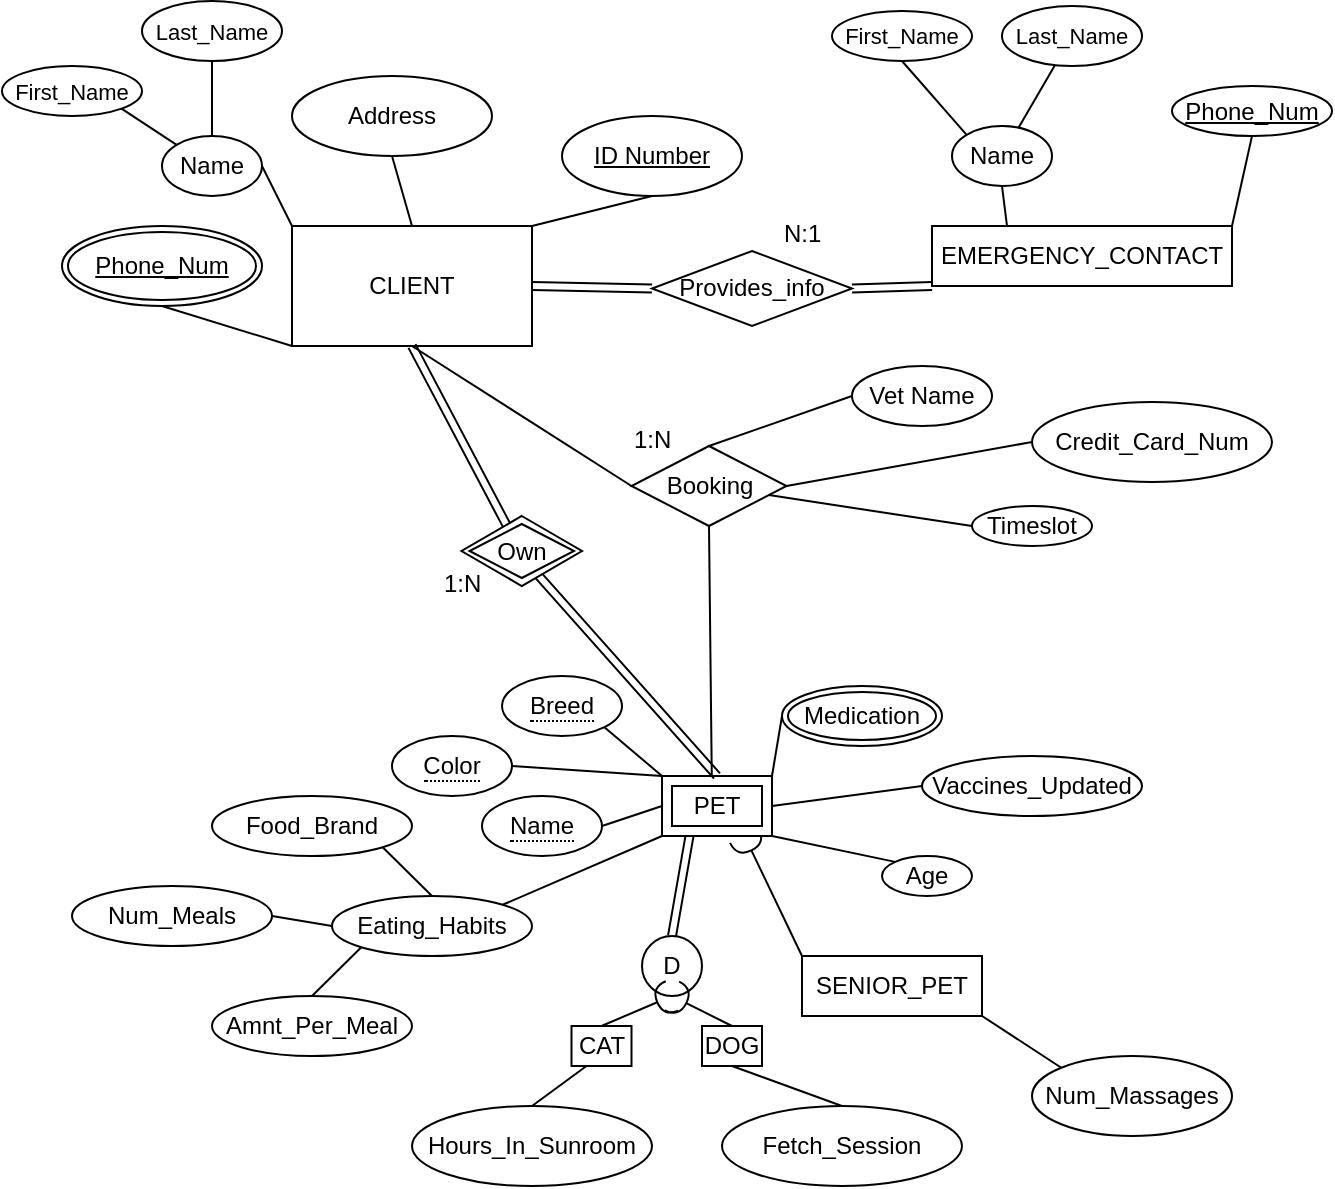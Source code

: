 <mxfile>
    <diagram id="pG3ar79h7M-jeArTsipy" name="Page-1">
        <mxGraphModel dx="895" dy="741" grid="1" gridSize="10" guides="1" tooltips="1" connect="1" arrows="1" fold="1" page="1" pageScale="1" pageWidth="850" pageHeight="1100" math="0" shadow="0">
            <root>
                <mxCell id="0"/>
                <mxCell id="1" parent="0"/>
                <mxCell id="2" value="CLIENT" style="rounded=0;whiteSpace=wrap;html=1;" parent="1" vertex="1">
                    <mxGeometry x="255" y="235" width="120" height="60" as="geometry"/>
                </mxCell>
                <mxCell id="4" value="&lt;u&gt;ID Number&lt;/u&gt;" style="ellipse;whiteSpace=wrap;html=1;" parent="1" vertex="1">
                    <mxGeometry x="390" y="180" width="90" height="40" as="geometry"/>
                </mxCell>
                <mxCell id="5" value="" style="endArrow=none;html=1;exitX=1;exitY=0;exitDx=0;exitDy=0;entryX=0.5;entryY=1;entryDx=0;entryDy=0;" parent="1" source="2" target="4" edge="1">
                    <mxGeometry width="50" height="50" relative="1" as="geometry">
                        <mxPoint x="475" y="525" as="sourcePoint"/>
                        <mxPoint x="525" y="475" as="targetPoint"/>
                    </mxGeometry>
                </mxCell>
                <mxCell id="122" style="edgeStyle=none;shape=link;rounded=1;html=1;exitX=0.5;exitY=0;exitDx=0;exitDy=0;entryX=0.25;entryY=1;entryDx=0;entryDy=0;labelBackgroundColor=default;strokeColor=default;fontFamily=Helvetica;fontSize=11;fontColor=default;endArrow=none;endFill=0;" edge="1" parent="1" source="7" target="68">
                    <mxGeometry relative="1" as="geometry"/>
                </mxCell>
                <mxCell id="7" value="D" style="ellipse;whiteSpace=wrap;html=1;aspect=fixed;" parent="1" vertex="1">
                    <mxGeometry x="430" y="590" width="30" height="30" as="geometry"/>
                </mxCell>
                <mxCell id="11" value="CAT" style="rounded=0;whiteSpace=wrap;html=1;" parent="1" vertex="1">
                    <mxGeometry x="394.75" y="635" width="30" height="20" as="geometry"/>
                </mxCell>
                <mxCell id="12" value="DOG" style="rounded=0;whiteSpace=wrap;html=1;" parent="1" vertex="1">
                    <mxGeometry x="460" y="635" width="30" height="20" as="geometry"/>
                </mxCell>
                <mxCell id="14" value="" style="endArrow=halfCircle;html=1;exitX=0.5;exitY=0;exitDx=0;exitDy=0;entryX=0.5;entryY=1;entryDx=0;entryDy=0;endFill=0;" parent="1" source="12" target="7" edge="1">
                    <mxGeometry width="50" height="50" relative="1" as="geometry">
                        <mxPoint x="690" y="580" as="sourcePoint"/>
                        <mxPoint x="740" y="530" as="targetPoint"/>
                    </mxGeometry>
                </mxCell>
                <mxCell id="15" value="" style="endArrow=halfCircle;html=1;exitX=0.5;exitY=0;exitDx=0;exitDy=0;entryX=0.5;entryY=1;entryDx=0;entryDy=0;endFill=0;" parent="1" source="11" target="7" edge="1">
                    <mxGeometry width="50" height="50" relative="1" as="geometry">
                        <mxPoint x="510" y="550" as="sourcePoint"/>
                        <mxPoint x="560" y="500" as="targetPoint"/>
                    </mxGeometry>
                </mxCell>
                <mxCell id="17" value="" style="endArrow=none;html=1;strokeColor=default;entryX=0.5;entryY=1;entryDx=0;entryDy=0;exitX=0.5;exitY=0;exitDx=0;exitDy=0;" parent="1" source="21" target="12" edge="1">
                    <mxGeometry width="50" height="50" relative="1" as="geometry">
                        <mxPoint x="480" y="710" as="sourcePoint"/>
                        <mxPoint x="500" y="750" as="targetPoint"/>
                    </mxGeometry>
                </mxCell>
                <mxCell id="119" style="edgeStyle=none;html=1;exitX=0;exitY=0;exitDx=0;exitDy=0;endArrow=halfCircle;endFill=0;entryX=0.75;entryY=1;entryDx=0;entryDy=0;" edge="1" parent="1" source="20" target="68">
                    <mxGeometry relative="1" as="geometry">
                        <mxPoint x="495" y="565" as="targetPoint"/>
                    </mxGeometry>
                </mxCell>
                <mxCell id="20" value="SENIOR_PET" style="rounded=0;whiteSpace=wrap;html=1;" parent="1" vertex="1">
                    <mxGeometry x="510" y="600" width="90" height="30" as="geometry"/>
                </mxCell>
                <mxCell id="21" value="Fetch_Session" style="ellipse;whiteSpace=wrap;html=1;" parent="1" vertex="1">
                    <mxGeometry x="470" y="675" width="120" height="40" as="geometry"/>
                </mxCell>
                <mxCell id="121" style="edgeStyle=none;shape=connector;rounded=1;html=1;exitX=0.5;exitY=0;exitDx=0;exitDy=0;entryX=0.25;entryY=1;entryDx=0;entryDy=0;labelBackgroundColor=default;strokeColor=default;fontFamily=Helvetica;fontSize=11;fontColor=default;endArrow=none;endFill=0;" edge="1" parent="1" source="26" target="11">
                    <mxGeometry relative="1" as="geometry"/>
                </mxCell>
                <mxCell id="26" value="Hours_In_Sunroom" style="ellipse;whiteSpace=wrap;html=1;" parent="1" vertex="1">
                    <mxGeometry x="315" y="675" width="120" height="40" as="geometry"/>
                </mxCell>
                <mxCell id="34" value="EMERGENCY_CONTACT" style="rounded=0;whiteSpace=wrap;html=1;" parent="1" vertex="1">
                    <mxGeometry x="575" y="235" width="150" height="30" as="geometry"/>
                </mxCell>
                <mxCell id="35" value="Name" style="ellipse;whiteSpace=wrap;html=1;" parent="1" vertex="1">
                    <mxGeometry x="585" y="185" width="50" height="30" as="geometry"/>
                </mxCell>
                <mxCell id="36" value="&lt;u&gt;Phone_Num&lt;/u&gt;" style="ellipse;whiteSpace=wrap;html=1;" parent="1" vertex="1">
                    <mxGeometry x="695" y="165" width="80" height="25" as="geometry"/>
                </mxCell>
                <mxCell id="37" value="" style="endArrow=none;html=1;strokeColor=default;entryX=0.25;entryY=0;entryDx=0;entryDy=0;exitX=0.5;exitY=1;exitDx=0;exitDy=0;" parent="1" source="35" target="34" edge="1">
                    <mxGeometry width="50" height="50" relative="1" as="geometry">
                        <mxPoint x="475" y="405" as="sourcePoint"/>
                        <mxPoint x="525" y="355" as="targetPoint"/>
                    </mxGeometry>
                </mxCell>
                <mxCell id="38" value="" style="endArrow=none;html=1;strokeColor=default;entryX=1;entryY=0;entryDx=0;entryDy=0;exitX=0.5;exitY=1;exitDx=0;exitDy=0;" parent="1" source="36" target="34" edge="1">
                    <mxGeometry width="50" height="50" relative="1" as="geometry">
                        <mxPoint x="475" y="405" as="sourcePoint"/>
                        <mxPoint x="525" y="355" as="targetPoint"/>
                    </mxGeometry>
                </mxCell>
                <mxCell id="39" value="Name" style="ellipse;whiteSpace=wrap;html=1;" parent="1" vertex="1">
                    <mxGeometry x="190" y="190" width="50" height="30" as="geometry"/>
                </mxCell>
                <mxCell id="40" value="" style="endArrow=none;html=1;strokeColor=default;exitX=0;exitY=0;exitDx=0;exitDy=0;entryX=1;entryY=0.5;entryDx=0;entryDy=0;" parent="1" source="2" target="39" edge="1">
                    <mxGeometry width="50" height="50" relative="1" as="geometry">
                        <mxPoint x="475" y="405" as="sourcePoint"/>
                        <mxPoint x="525" y="355" as="targetPoint"/>
                    </mxGeometry>
                </mxCell>
                <mxCell id="42" value="" style="endArrow=none;html=1;strokeColor=default;entryX=0.5;entryY=1;entryDx=0;entryDy=0;exitX=0;exitY=1;exitDx=0;exitDy=0;" parent="1" source="2" target="57" edge="1">
                    <mxGeometry width="50" height="50" relative="1" as="geometry">
                        <mxPoint x="185" y="290" as="sourcePoint"/>
                        <mxPoint x="220.638" y="285.536" as="targetPoint"/>
                    </mxGeometry>
                </mxCell>
                <mxCell id="45" value="" style="endArrow=none;html=1;strokeColor=default;exitX=0.5;exitY=0;exitDx=0;exitDy=0;entryX=0.5;entryY=1;entryDx=0;entryDy=0;" parent="1" target="112" edge="1">
                    <mxGeometry width="50" height="50" relative="1" as="geometry">
                        <mxPoint x="465" y="520" as="sourcePoint"/>
                        <mxPoint x="465" y="385" as="targetPoint"/>
                    </mxGeometry>
                </mxCell>
                <mxCell id="46" value="" style="endArrow=none;html=1;strokeColor=default;exitX=0;exitY=0.5;exitDx=0;exitDy=0;entryX=0.5;entryY=1;entryDx=0;entryDy=0;" parent="1" source="112" target="2" edge="1">
                    <mxGeometry width="50" height="50" relative="1" as="geometry">
                        <mxPoint x="420" y="370" as="sourcePoint"/>
                        <mxPoint x="525" y="355" as="targetPoint"/>
                    </mxGeometry>
                </mxCell>
                <mxCell id="52" value="Provides_info" style="rhombus;whiteSpace=wrap;html=1;" parent="1" vertex="1">
                    <mxGeometry x="435" y="247.5" width="100" height="37.5" as="geometry"/>
                </mxCell>
                <mxCell id="53" value="" style="endArrow=none;html=1;strokeColor=default;exitX=1;exitY=0.5;exitDx=0;exitDy=0;entryX=0;entryY=1;entryDx=0;entryDy=0;shape=link;" parent="1" source="52" target="34" edge="1">
                    <mxGeometry width="50" height="50" relative="1" as="geometry">
                        <mxPoint x="475" y="405" as="sourcePoint"/>
                        <mxPoint x="525" y="355" as="targetPoint"/>
                    </mxGeometry>
                </mxCell>
                <mxCell id="54" value="" style="endArrow=none;html=1;strokeColor=default;exitX=1;exitY=0.5;exitDx=0;exitDy=0;entryX=0;entryY=0.5;entryDx=0;entryDy=0;shape=link;" parent="1" source="2" target="52" edge="1">
                    <mxGeometry width="50" height="50" relative="1" as="geometry">
                        <mxPoint x="455" y="315" as="sourcePoint"/>
                        <mxPoint x="505" y="315" as="targetPoint"/>
                    </mxGeometry>
                </mxCell>
                <mxCell id="55" value="Credit_Card_Num" style="ellipse;whiteSpace=wrap;html=1;" parent="1" vertex="1">
                    <mxGeometry x="625" y="323" width="120" height="40" as="geometry"/>
                </mxCell>
                <mxCell id="56" value="" style="endArrow=none;html=1;strokeColor=default;entryX=0;entryY=0.5;entryDx=0;entryDy=0;exitX=1;exitY=0.5;exitDx=0;exitDy=0;" parent="1" source="112" target="55" edge="1">
                    <mxGeometry width="50" height="50" relative="1" as="geometry">
                        <mxPoint x="510" y="370" as="sourcePoint"/>
                        <mxPoint x="600" y="360" as="targetPoint"/>
                    </mxGeometry>
                </mxCell>
                <mxCell id="57" value="&lt;u&gt;Phone_Num&lt;/u&gt;" style="ellipse;shape=doubleEllipse;margin=3;whiteSpace=wrap;html=1;align=center;" parent="1" vertex="1">
                    <mxGeometry x="140" y="235" width="100" height="40" as="geometry"/>
                </mxCell>
                <mxCell id="67" style="edgeStyle=none;html=1;exitX=0;exitY=0.5;exitDx=0;exitDy=0;entryX=1;entryY=0;entryDx=0;entryDy=0;strokeColor=default;endArrow=none;endFill=0;" parent="1" source="63" target="68" edge="1">
                    <mxGeometry relative="1" as="geometry">
                        <mxPoint x="490" y="520" as="targetPoint"/>
                    </mxGeometry>
                </mxCell>
                <mxCell id="63" value="Medication" style="ellipse;shape=doubleEllipse;margin=3;whiteSpace=wrap;html=1;align=center;" parent="1" vertex="1">
                    <mxGeometry x="500" y="465" width="80" height="30" as="geometry"/>
                </mxCell>
                <mxCell id="66" style="edgeStyle=none;html=1;exitX=0;exitY=0.5;exitDx=0;exitDy=0;entryX=1;entryY=0.5;entryDx=0;entryDy=0;strokeColor=default;endArrow=none;endFill=0;" parent="1" source="65" target="68" edge="1">
                    <mxGeometry relative="1" as="geometry">
                        <mxPoint x="490" y="530" as="targetPoint"/>
                    </mxGeometry>
                </mxCell>
                <mxCell id="65" value="Vaccines_Updated" style="ellipse;whiteSpace=wrap;html=1;align=center;" parent="1" vertex="1">
                    <mxGeometry x="570" y="500" width="110" height="30" as="geometry"/>
                </mxCell>
                <mxCell id="68" value="PET" style="shape=ext;margin=3;double=1;whiteSpace=wrap;html=1;align=center;" parent="1" vertex="1">
                    <mxGeometry x="440" y="510" width="55" height="30" as="geometry"/>
                </mxCell>
                <mxCell id="75" style="edgeStyle=none;html=1;exitX=0;exitY=0;exitDx=0;exitDy=0;entryX=1;entryY=1;entryDx=0;entryDy=0;strokeColor=default;endArrow=none;endFill=0;" parent="1" source="74" target="68" edge="1">
                    <mxGeometry relative="1" as="geometry"/>
                </mxCell>
                <mxCell id="74" value="Age" style="ellipse;whiteSpace=wrap;html=1;align=center;" parent="1" vertex="1">
                    <mxGeometry x="550" y="550" width="45" height="20" as="geometry"/>
                </mxCell>
                <mxCell id="81" style="edgeStyle=none;html=1;exitX=1;exitY=0;exitDx=0;exitDy=0;entryX=0;entryY=1;entryDx=0;entryDy=0;strokeColor=default;endArrow=none;endFill=0;" parent="1" source="80" target="68" edge="1">
                    <mxGeometry relative="1" as="geometry"/>
                </mxCell>
                <mxCell id="80" value="Eating_Habits" style="ellipse;whiteSpace=wrap;html=1;align=center;" parent="1" vertex="1">
                    <mxGeometry x="275" y="570" width="100" height="30" as="geometry"/>
                </mxCell>
                <mxCell id="83" style="edgeStyle=none;html=1;exitX=1;exitY=1;exitDx=0;exitDy=0;entryX=0.5;entryY=0;entryDx=0;entryDy=0;strokeColor=default;endArrow=none;endFill=0;" parent="1" source="82" target="80" edge="1">
                    <mxGeometry relative="1" as="geometry"/>
                </mxCell>
                <mxCell id="82" value="Food_Brand" style="ellipse;whiteSpace=wrap;html=1;align=center;" parent="1" vertex="1">
                    <mxGeometry x="215" y="520" width="100" height="30" as="geometry"/>
                </mxCell>
                <mxCell id="85" style="edgeStyle=none;html=1;exitX=0.5;exitY=0;exitDx=0;exitDy=0;entryX=0;entryY=1;entryDx=0;entryDy=0;strokeColor=default;endArrow=none;endFill=0;" parent="1" source="84" target="80" edge="1">
                    <mxGeometry relative="1" as="geometry"/>
                </mxCell>
                <mxCell id="84" value="Amnt_Per_Meal" style="ellipse;whiteSpace=wrap;html=1;align=center;" parent="1" vertex="1">
                    <mxGeometry x="215" y="620" width="100" height="30" as="geometry"/>
                </mxCell>
                <mxCell id="87" style="edgeStyle=none;html=1;exitX=1;exitY=0.5;exitDx=0;exitDy=0;entryX=0;entryY=0.5;entryDx=0;entryDy=0;strokeColor=default;endArrow=none;endFill=0;" parent="1" source="86" target="80" edge="1">
                    <mxGeometry relative="1" as="geometry"/>
                </mxCell>
                <mxCell id="86" value="Num_Meals" style="ellipse;whiteSpace=wrap;html=1;align=center;" parent="1" vertex="1">
                    <mxGeometry x="145" y="565" width="100" height="30" as="geometry"/>
                </mxCell>
                <mxCell id="89" style="edgeStyle=none;html=1;exitX=0.5;exitY=1;exitDx=0;exitDy=0;entryX=0.5;entryY=0;entryDx=0;entryDy=0;strokeColor=default;endArrow=none;endFill=0;" parent="1" source="88" target="2" edge="1">
                    <mxGeometry relative="1" as="geometry"/>
                </mxCell>
                <mxCell id="88" value="Address" style="ellipse;whiteSpace=wrap;html=1;align=center;" parent="1" vertex="1">
                    <mxGeometry x="255" y="160" width="100" height="40" as="geometry"/>
                </mxCell>
                <mxCell id="91" style="edgeStyle=none;html=1;exitX=0;exitY=0.5;exitDx=0;exitDy=0;entryX=0.5;entryY=0;entryDx=0;entryDy=0;strokeColor=default;endArrow=none;endFill=0;" parent="1" source="90" target="112" edge="1">
                    <mxGeometry relative="1" as="geometry">
                        <mxPoint x="465" y="350" as="targetPoint"/>
                    </mxGeometry>
                </mxCell>
                <mxCell id="90" value="Vet Name" style="ellipse;whiteSpace=wrap;html=1;align=center;" parent="1" vertex="1">
                    <mxGeometry x="535" y="305" width="70" height="30" as="geometry"/>
                </mxCell>
                <mxCell id="96" style="edgeStyle=none;html=1;exitX=0;exitY=0;exitDx=0;exitDy=0;entryX=1;entryY=1;entryDx=0;entryDy=0;strokeColor=default;endArrow=none;endFill=0;" parent="1" source="95" target="20" edge="1">
                    <mxGeometry relative="1" as="geometry"/>
                </mxCell>
                <mxCell id="95" value="Num_Massages" style="ellipse;whiteSpace=wrap;html=1;align=center;" parent="1" vertex="1">
                    <mxGeometry x="625" y="650" width="100" height="40" as="geometry"/>
                </mxCell>
                <mxCell id="98" style="edgeStyle=none;html=1;exitX=1;exitY=1;exitDx=0;exitDy=0;entryX=0.5;entryY=0;entryDx=0;entryDy=0;strokeColor=default;endArrow=none;endFill=0;shape=link;" parent="1" target="68" edge="1">
                    <mxGeometry relative="1" as="geometry">
                        <mxPoint x="376.25" y="407.5" as="sourcePoint"/>
                    </mxGeometry>
                </mxCell>
                <mxCell id="99" style="edgeStyle=none;html=1;exitX=0.5;exitY=0;exitDx=0;exitDy=0;entryX=0.5;entryY=1;entryDx=0;entryDy=0;strokeColor=default;endArrow=none;endFill=0;shape=link;" parent="1" target="2" edge="1">
                    <mxGeometry relative="1" as="geometry">
                        <mxPoint x="362.5" y="385" as="sourcePoint"/>
                    </mxGeometry>
                </mxCell>
                <mxCell id="101" value="1:N" style="text;strokeColor=none;fillColor=none;spacingLeft=4;spacingRight=4;overflow=hidden;rotatable=0;points=[[0,0.5],[1,0.5]];portConstraint=eastwest;fontSize=12;" parent="1" vertex="1">
                    <mxGeometry x="325" y="400" width="40" height="30" as="geometry"/>
                </mxCell>
                <mxCell id="103" style="edgeStyle=none;html=1;exitX=0;exitY=0.5;exitDx=0;exitDy=0;strokeColor=default;endArrow=none;endFill=0;" parent="1" source="102" target="112" edge="1">
                    <mxGeometry relative="1" as="geometry">
                        <mxPoint x="510" y="370" as="targetPoint"/>
                    </mxGeometry>
                </mxCell>
                <mxCell id="102" value="Timeslot" style="ellipse;whiteSpace=wrap;html=1;align=center;" parent="1" vertex="1">
                    <mxGeometry x="595" y="375" width="60" height="20" as="geometry"/>
                </mxCell>
                <mxCell id="111" style="edgeStyle=none;html=1;exitX=1;exitY=0.5;exitDx=0;exitDy=0;entryX=0;entryY=0;entryDx=0;entryDy=0;strokeColor=default;endArrow=none;endFill=0;" parent="1" source="105" target="68" edge="1">
                    <mxGeometry relative="1" as="geometry"/>
                </mxCell>
                <mxCell id="105" value="&lt;span style=&quot;border-bottom: 1px dotted&quot;&gt;Color&lt;/span&gt;" style="ellipse;whiteSpace=wrap;html=1;align=center;" parent="1" vertex="1">
                    <mxGeometry x="305" y="490" width="60" height="30" as="geometry"/>
                </mxCell>
                <mxCell id="110" style="edgeStyle=none;html=1;exitX=1;exitY=0.5;exitDx=0;exitDy=0;entryX=0;entryY=0.5;entryDx=0;entryDy=0;strokeColor=default;endArrow=none;endFill=0;" parent="1" source="106" target="68" edge="1">
                    <mxGeometry relative="1" as="geometry"/>
                </mxCell>
                <mxCell id="106" value="&lt;span style=&quot;border-bottom: 1px dotted&quot;&gt;Name&lt;br&gt;&lt;/span&gt;" style="ellipse;whiteSpace=wrap;html=1;align=center;" parent="1" vertex="1">
                    <mxGeometry x="350" y="520" width="60" height="30" as="geometry"/>
                </mxCell>
                <mxCell id="109" style="edgeStyle=none;html=1;exitX=1;exitY=1;exitDx=0;exitDy=0;entryX=0;entryY=0;entryDx=0;entryDy=0;strokeColor=default;endArrow=none;endFill=0;" parent="1" source="108" target="68" edge="1">
                    <mxGeometry relative="1" as="geometry"/>
                </mxCell>
                <mxCell id="108" value="&lt;span style=&quot;border-bottom: 1px dotted&quot;&gt;Breed&lt;br&gt;&lt;/span&gt;" style="ellipse;whiteSpace=wrap;html=1;align=center;" parent="1" vertex="1">
                    <mxGeometry x="360" y="460" width="60" height="30" as="geometry"/>
                </mxCell>
                <mxCell id="112" value="Booking" style="shape=rhombus;perimeter=rhombusPerimeter;whiteSpace=wrap;html=1;align=center;" parent="1" vertex="1">
                    <mxGeometry x="424.75" y="345" width="77.5" height="40" as="geometry"/>
                </mxCell>
                <mxCell id="113" value="Own" style="shape=rhombus;double=1;perimeter=rhombusPerimeter;whiteSpace=wrap;html=1;align=center;" parent="1" vertex="1">
                    <mxGeometry x="339.75" y="380" width="60.25" height="35" as="geometry"/>
                </mxCell>
                <mxCell id="114" value="1:N" style="text;strokeColor=none;fillColor=none;spacingLeft=4;spacingRight=4;overflow=hidden;rotatable=0;points=[[0,0.5],[1,0.5]];portConstraint=eastwest;fontSize=12;" parent="1" vertex="1">
                    <mxGeometry x="420" y="328" width="40" height="30" as="geometry"/>
                </mxCell>
                <mxCell id="115" value="N:1" style="text;strokeColor=none;fillColor=none;spacingLeft=4;spacingRight=4;overflow=hidden;rotatable=0;points=[[0,0.5],[1,0.5]];portConstraint=eastwest;fontSize=12;" parent="1" vertex="1">
                    <mxGeometry x="495" y="225" width="40" height="30" as="geometry"/>
                </mxCell>
                <mxCell id="135" style="edgeStyle=none;shape=connector;rounded=1;html=1;exitX=1;exitY=1;exitDx=0;exitDy=0;entryX=0;entryY=0;entryDx=0;entryDy=0;labelBackgroundColor=default;strokeColor=default;fontFamily=Helvetica;fontSize=11;fontColor=default;endArrow=none;endFill=0;" edge="1" parent="1" source="126" target="39">
                    <mxGeometry relative="1" as="geometry"/>
                </mxCell>
                <mxCell id="126" value="First_Name" style="ellipse;whiteSpace=wrap;html=1;align=center;fontFamily=Helvetica;fontSize=11;fontColor=default;" vertex="1" parent="1">
                    <mxGeometry x="110" y="155" width="70" height="25" as="geometry"/>
                </mxCell>
                <mxCell id="134" style="edgeStyle=none;shape=connector;rounded=1;html=1;exitX=0.5;exitY=1;exitDx=0;exitDy=0;entryX=0.5;entryY=0;entryDx=0;entryDy=0;labelBackgroundColor=default;strokeColor=default;fontFamily=Helvetica;fontSize=11;fontColor=default;endArrow=none;endFill=0;" edge="1" parent="1" source="127" target="39">
                    <mxGeometry relative="1" as="geometry"/>
                </mxCell>
                <mxCell id="127" value="Last_Name" style="ellipse;whiteSpace=wrap;html=1;align=center;fontFamily=Helvetica;fontSize=11;fontColor=default;" vertex="1" parent="1">
                    <mxGeometry x="180" y="122.5" width="70" height="30" as="geometry"/>
                </mxCell>
                <mxCell id="132" style="edgeStyle=none;shape=connector;rounded=1;html=1;exitX=0.5;exitY=1;exitDx=0;exitDy=0;entryX=0;entryY=0;entryDx=0;entryDy=0;labelBackgroundColor=default;strokeColor=default;fontFamily=Helvetica;fontSize=11;fontColor=default;endArrow=none;endFill=0;" edge="1" parent="1" source="128" target="35">
                    <mxGeometry relative="1" as="geometry"/>
                </mxCell>
                <mxCell id="128" value="First_Name" style="ellipse;whiteSpace=wrap;html=1;align=center;fontFamily=Helvetica;fontSize=11;fontColor=default;" vertex="1" parent="1">
                    <mxGeometry x="525" y="127.5" width="70" height="25" as="geometry"/>
                </mxCell>
                <mxCell id="130" value="" style="edgeStyle=none;shape=connector;rounded=1;html=1;labelBackgroundColor=default;strokeColor=default;fontFamily=Helvetica;fontSize=11;fontColor=default;endArrow=none;endFill=0;" edge="1" parent="1" source="129" target="35">
                    <mxGeometry relative="1" as="geometry"/>
                </mxCell>
                <mxCell id="129" value="Last_Name" style="ellipse;whiteSpace=wrap;html=1;align=center;fontFamily=Helvetica;fontSize=11;fontColor=default;" vertex="1" parent="1">
                    <mxGeometry x="610" y="125" width="70" height="30" as="geometry"/>
                </mxCell>
            </root>
        </mxGraphModel>
    </diagram>
</mxfile>